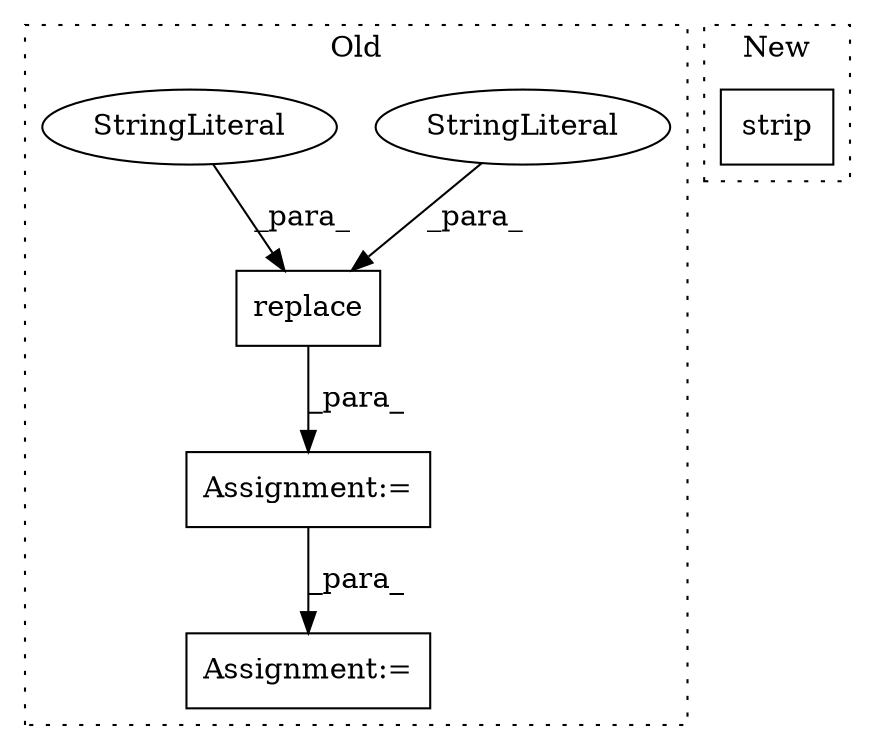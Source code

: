 digraph G {
subgraph cluster0 {
1 [label="replace" a="32" s="309,324" l="8,1" shape="box"];
3 [label="StringLiteral" a="45" s="317" l="4" shape="ellipse"];
4 [label="StringLiteral" a="45" s="322" l="2" shape="ellipse"];
5 [label="Assignment:=" a="7" s="306" l="1" shape="box"];
6 [label="Assignment:=" a="7" s="412" l="1" shape="box"];
label = "Old";
style="dotted";
}
subgraph cluster1 {
2 [label="strip" a="32" s="244" l="7" shape="box"];
label = "New";
style="dotted";
}
1 -> 5 [label="_para_"];
3 -> 1 [label="_para_"];
4 -> 1 [label="_para_"];
5 -> 6 [label="_para_"];
}